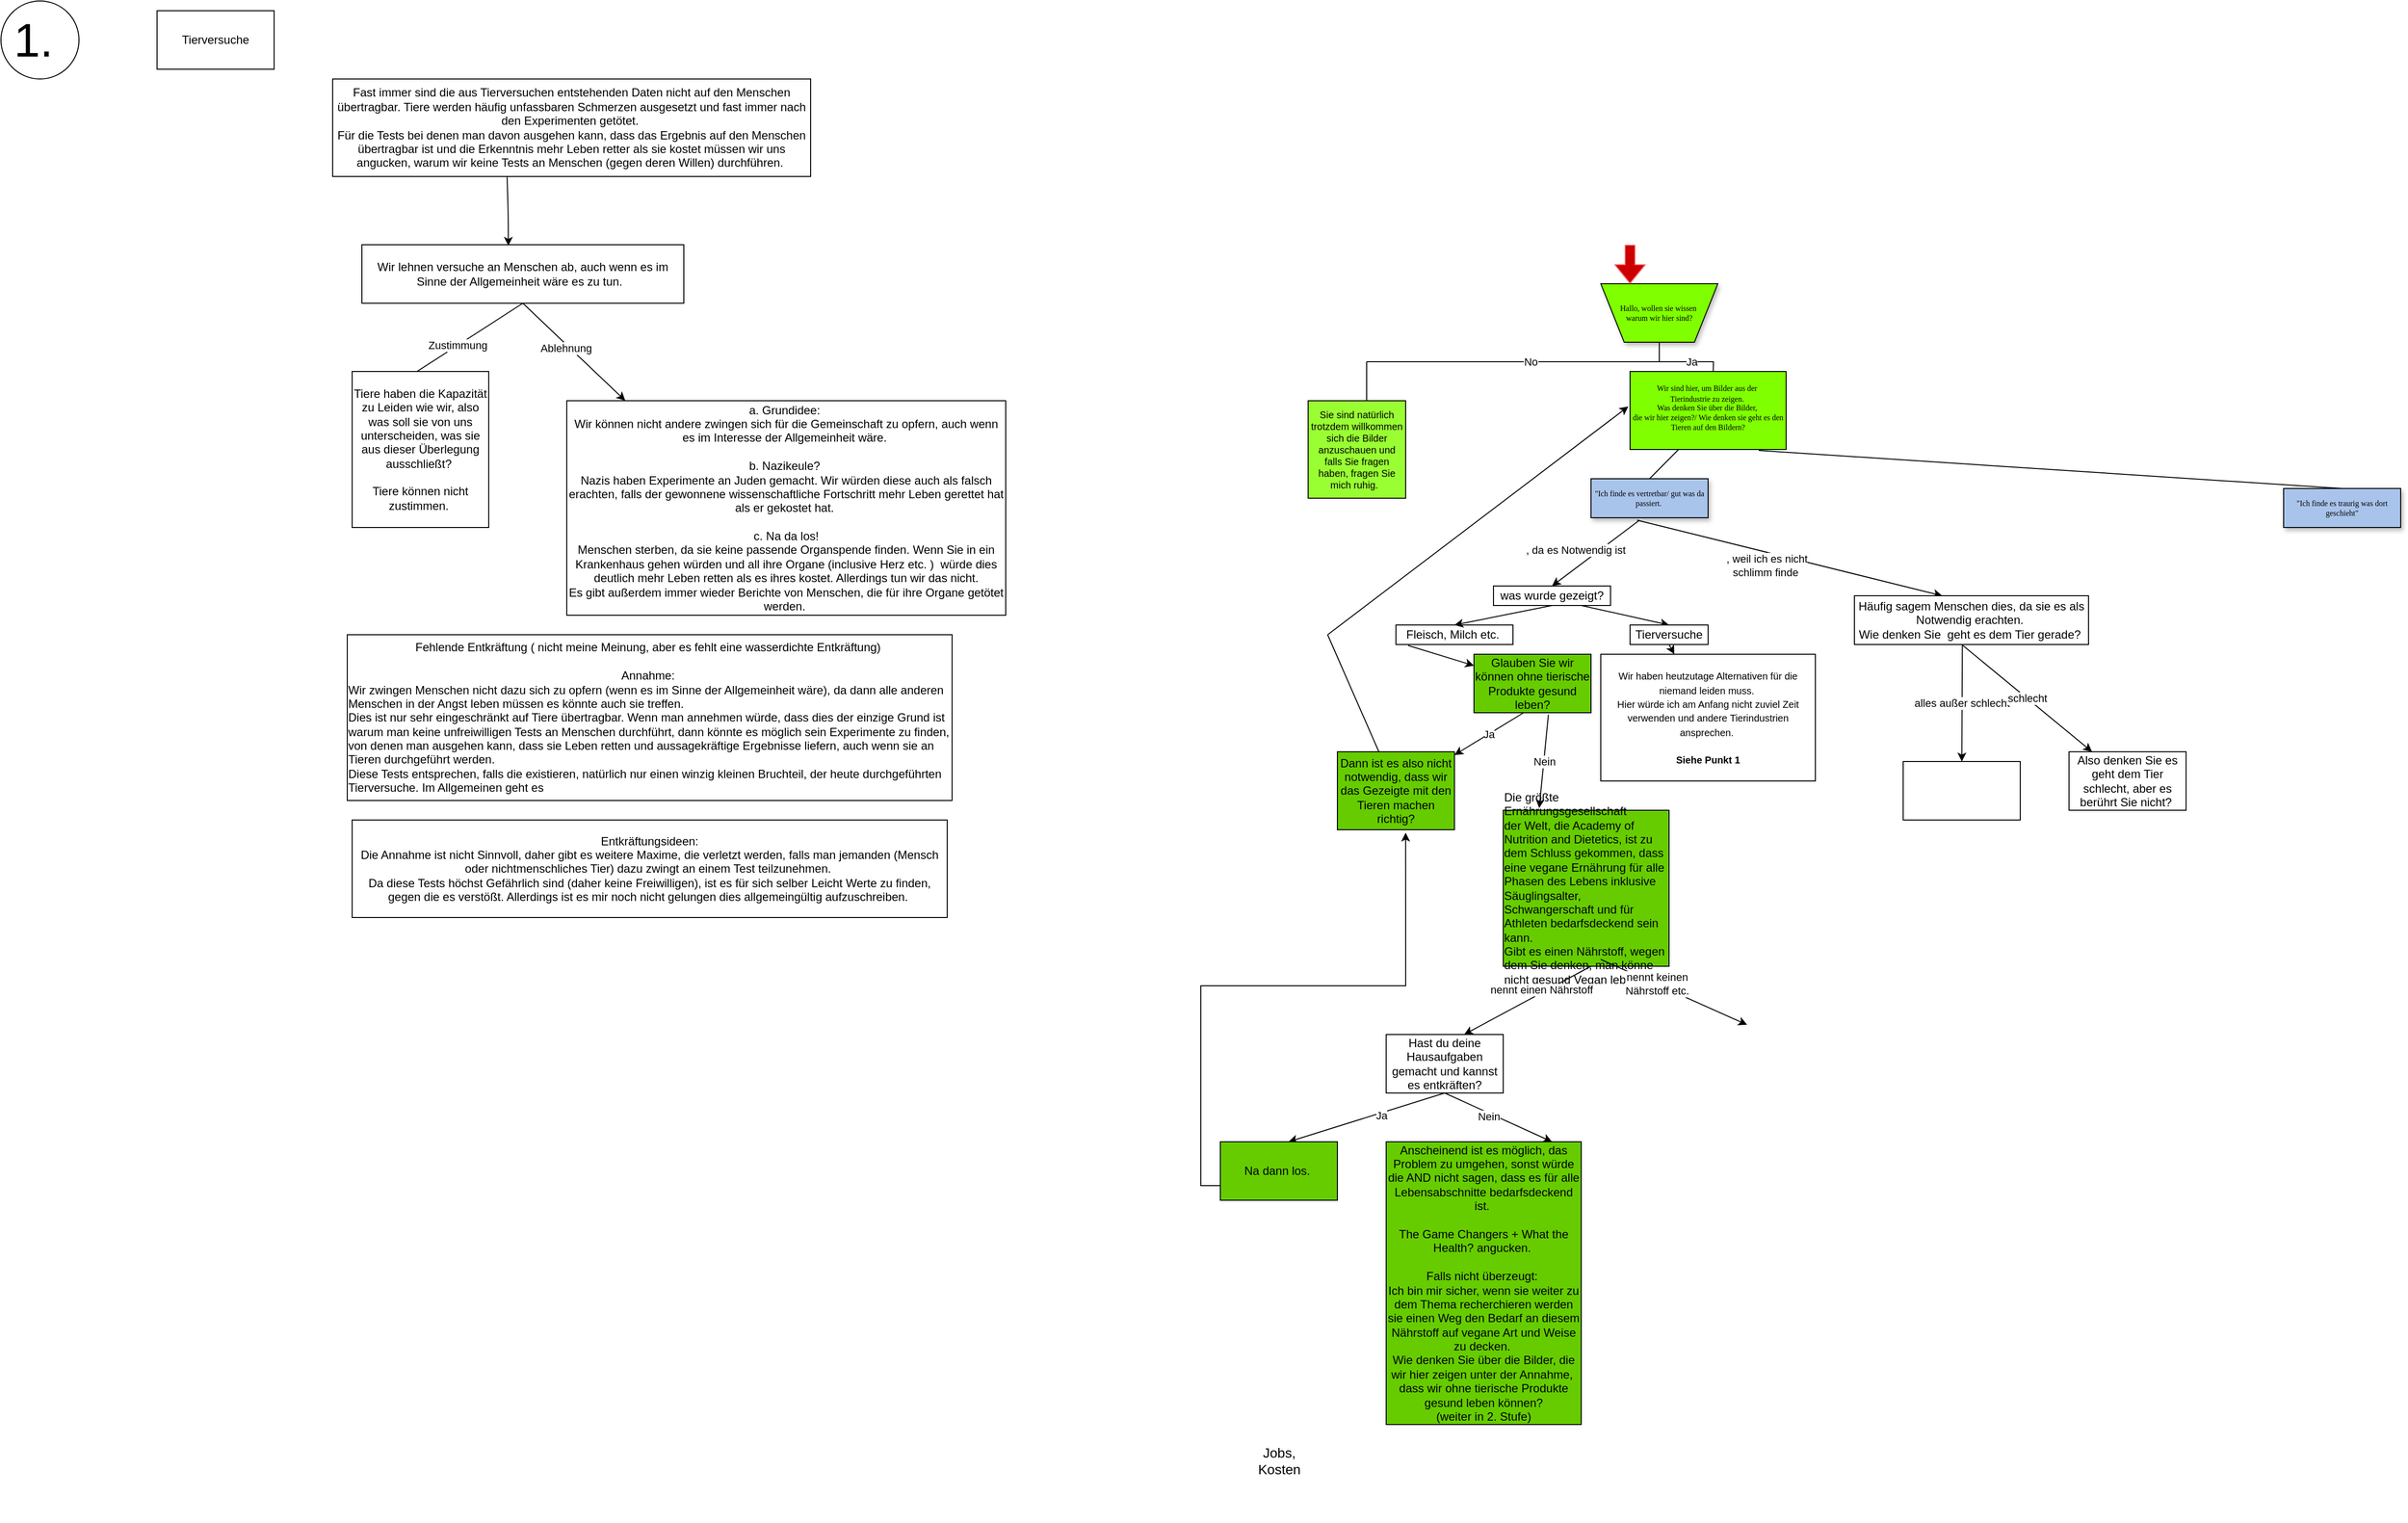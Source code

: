 <mxfile version="13.7.2" type="github">
  <diagram name="Page-1" id="edf60f1a-56cd-e834-aa8a-f176f3a09ee4">
    <mxGraphModel dx="1295" dy="794" grid="1" gridSize="10" guides="1" tooltips="1" connect="1" arrows="1" fold="1" page="1" pageScale="1" pageWidth="5000" pageHeight="5000" background="#ffffff" math="0" shadow="0">
      <root>
        <mxCell id="0" />
        <mxCell id="1" parent="0" />
        <mxCell id="6EovEtZMzCxZlVtwhs3X-1" style="edgeStyle=orthogonalEdgeStyle;rounded=0;html=1;labelBackgroundColor=none;startSize=5;endArrow=classicThin;endFill=1;endSize=5;jettySize=auto;orthogonalLoop=1;strokeWidth=1;fontFamily=Verdana;fontSize=8;fillColor=#FFD966;" parent="1" source="6EovEtZMzCxZlVtwhs3X-2" edge="1">
          <mxGeometry relative="1" as="geometry">
            <mxPoint x="3155" y="2380" as="targetPoint" />
          </mxGeometry>
        </mxCell>
        <mxCell id="6EovEtZMzCxZlVtwhs3X-75" value="Ja&lt;br&gt;" style="edgeLabel;html=1;align=center;verticalAlign=middle;resizable=0;points=[];" parent="6EovEtZMzCxZlVtwhs3X-1" vertex="1" connectable="0">
          <mxGeometry x="0.096" relative="1" as="geometry">
            <mxPoint as="offset" />
          </mxGeometry>
        </mxCell>
        <mxCell id="6EovEtZMzCxZlVtwhs3X-2" value="Hallo, wollen sie wissen&amp;nbsp;&lt;br&gt;warum wir hier sind?" style="shape=trapezoid;whiteSpace=wrap;html=1;rounded=0;shadow=1;labelBackgroundColor=none;strokeWidth=1;fontFamily=Verdana;fontSize=8;align=center;flipV=1;fillColor=#80FF00;" parent="1" vertex="1">
          <mxGeometry x="3040" y="2280" width="120" height="60" as="geometry" />
        </mxCell>
        <mxCell id="6EovEtZMzCxZlVtwhs3X-16" value="&quot;Ich finde es vertretbar/ gut was da passiert.&amp;nbsp;" style="whiteSpace=wrap;html=1;rounded=0;shadow=1;labelBackgroundColor=none;strokeWidth=1;fontFamily=Verdana;fontSize=8;align=center;fillColor=#A9C4EB;" parent="1" vertex="1">
          <mxGeometry x="3030" y="2480" width="120" height="40" as="geometry" />
        </mxCell>
        <mxCell id="6EovEtZMzCxZlVtwhs3X-20" value="&quot;Ich finde es traurig was dort geschieht&quot;" style="whiteSpace=wrap;html=1;rounded=0;shadow=1;labelBackgroundColor=none;strokeWidth=1;fontFamily=Verdana;fontSize=8;align=center;spacing=6;fillColor=#A9C4EB;" parent="1" vertex="1">
          <mxGeometry x="3740" y="2490" width="120" height="40" as="geometry" />
        </mxCell>
        <mxCell id="6EovEtZMzCxZlVtwhs3X-60" value="&lt;div&gt;&lt;span style=&quot;font-family: &amp;#34;verdana&amp;#34; ; font-size: 8px&quot;&gt;Wir sind hier, um Bilder aus der&amp;nbsp;&lt;/span&gt;&lt;/div&gt;&lt;span style=&quot;font-size: 8px ; font-family: &amp;#34;verdana&amp;#34;&quot;&gt;&lt;div&gt;&lt;span&gt;Tierindustrie zu zeigen.&amp;nbsp;&lt;/span&gt;&lt;/div&gt;&lt;/span&gt;&lt;span style=&quot;font-size: 8px ; font-family: &amp;#34;verdana&amp;#34;&quot;&gt;&lt;div&gt;&lt;span&gt;Was denken Sie über die Bilder,&amp;nbsp;&lt;/span&gt;&lt;/div&gt;&lt;/span&gt;&lt;span style=&quot;font-size: 8px ; font-family: &amp;#34;verdana&amp;#34;&quot;&gt;&lt;div&gt;&lt;span&gt;die wir hier zeigen?/ Wie denken sie geht es den Tieren auf den Bildern?&lt;/span&gt;&lt;/div&gt;&lt;div&gt;&lt;br&gt;&lt;/div&gt;&lt;/span&gt;" style="rounded=0;whiteSpace=wrap;html=1;align=center;fillColor=#80FF00;" parent="1" vertex="1">
          <mxGeometry x="3070" y="2370" width="160" height="80" as="geometry" />
        </mxCell>
        <mxCell id="6EovEtZMzCxZlVtwhs3X-61" value="" style="endArrow=none;html=1;" parent="1" edge="1">
          <mxGeometry width="50" height="50" relative="1" as="geometry">
            <mxPoint x="3100" y="2360" as="sourcePoint" />
            <mxPoint x="2920" y="2360" as="targetPoint" />
          </mxGeometry>
        </mxCell>
        <mxCell id="6EovEtZMzCxZlVtwhs3X-67" value="No&lt;br&gt;" style="edgeLabel;html=1;align=center;verticalAlign=middle;resizable=0;points=[];" parent="6EovEtZMzCxZlVtwhs3X-61" vertex="1" connectable="0">
          <mxGeometry x="0.473" relative="1" as="geometry">
            <mxPoint as="offset" />
          </mxGeometry>
        </mxCell>
        <mxCell id="6EovEtZMzCxZlVtwhs3X-68" value="&lt;div style=&quot;font-size: 10px&quot;&gt;&lt;div&gt;&lt;font style=&quot;line-height: 90% ; font-size: 10px&quot;&gt;Sie sind natürlich trotzdem willkommen sich die Bilder anzuschauen und falls Sie fragen haben, fragen Sie mich ruhig.&amp;nbsp;&lt;/font&gt;&lt;font style=&quot;font-size: 10px ; line-height: 90%&quot;&gt;&amp;nbsp;&lt;/font&gt;&lt;/div&gt;&lt;/div&gt;" style="whiteSpace=wrap;html=1;aspect=fixed;align=center;fillColor=#99FF33;" parent="1" vertex="1">
          <mxGeometry x="2740" y="2400" width="100" height="100" as="geometry" />
        </mxCell>
        <mxCell id="6EovEtZMzCxZlVtwhs3X-69" value="" style="endArrow=none;html=1;exitX=0.5;exitY=0;exitDx=0;exitDy=0;entryX=0.313;entryY=0.995;entryDx=0;entryDy=0;entryPerimeter=0;" parent="1" source="6EovEtZMzCxZlVtwhs3X-16" target="6EovEtZMzCxZlVtwhs3X-60" edge="1">
          <mxGeometry width="50" height="50" relative="1" as="geometry">
            <mxPoint x="3100" y="2460" as="sourcePoint" />
            <mxPoint x="3150" y="2410" as="targetPoint" />
          </mxGeometry>
        </mxCell>
        <mxCell id="6EovEtZMzCxZlVtwhs3X-70" value="" style="endArrow=none;html=1;entryX=0.825;entryY=1.013;entryDx=0;entryDy=0;entryPerimeter=0;exitX=0.5;exitY=0;exitDx=0;exitDy=0;" parent="1" source="6EovEtZMzCxZlVtwhs3X-20" target="6EovEtZMzCxZlVtwhs3X-60" edge="1">
          <mxGeometry width="50" height="50" relative="1" as="geometry">
            <mxPoint x="3100" y="2460" as="sourcePoint" />
            <mxPoint x="3150" y="2410" as="targetPoint" />
          </mxGeometry>
        </mxCell>
        <mxCell id="6EovEtZMzCxZlVtwhs3X-73" value="" style="endArrow=classic;html=1;exitX=0.414;exitY=1.062;exitDx=0;exitDy=0;exitPerimeter=0;fillColor=#33FF33;entryX=0.5;entryY=0;entryDx=0;entryDy=0;" parent="1" source="6EovEtZMzCxZlVtwhs3X-16" target="6EovEtZMzCxZlVtwhs3X-80" edge="1">
          <mxGeometry width="50" height="50" relative="1" as="geometry">
            <mxPoint x="3100" y="2570" as="sourcePoint" />
            <mxPoint x="2950" y="2600" as="targetPoint" />
          </mxGeometry>
        </mxCell>
        <mxCell id="6EovEtZMzCxZlVtwhs3X-78" value=", da es Notwendig ist" style="edgeLabel;html=1;align=center;verticalAlign=middle;resizable=0;points=[];" parent="6EovEtZMzCxZlVtwhs3X-73" vertex="1" connectable="0">
          <mxGeometry x="-0.089" y="-1" relative="1" as="geometry">
            <mxPoint x="-24.85" as="offset" />
          </mxGeometry>
        </mxCell>
        <mxCell id="6EovEtZMzCxZlVtwhs3X-77" value="" style="endArrow=classic;html=1;fillColor=#FFD966;exitX=0.394;exitY=1.062;exitDx=0;exitDy=0;exitPerimeter=0;" parent="1" source="6EovEtZMzCxZlVtwhs3X-16" edge="1">
          <mxGeometry width="50" height="50" relative="1" as="geometry">
            <mxPoint x="3100" y="2610" as="sourcePoint" />
            <mxPoint x="3390" y="2600" as="targetPoint" />
          </mxGeometry>
        </mxCell>
        <mxCell id="6EovEtZMzCxZlVtwhs3X-79" value=", weil ich es nicht &lt;br&gt;schlimm finde&amp;nbsp;" style="edgeLabel;html=1;align=center;verticalAlign=middle;resizable=0;points=[];" parent="6EovEtZMzCxZlVtwhs3X-77" vertex="1" connectable="0">
          <mxGeometry x="-0.155" y="1" relative="1" as="geometry">
            <mxPoint y="14.17" as="offset" />
          </mxGeometry>
        </mxCell>
        <mxCell id="6EovEtZMzCxZlVtwhs3X-80" value="was wurde gezeigt?" style="rounded=0;whiteSpace=wrap;html=1;fillColor=#FFFFFF;" parent="1" vertex="1">
          <mxGeometry x="2930" y="2590" width="120" height="20" as="geometry" />
        </mxCell>
        <mxCell id="6EovEtZMzCxZlVtwhs3X-81" value="Fleisch, Milch etc.&amp;nbsp;" style="whiteSpace=wrap;html=1;fillColor=#FFFFFF;" parent="1" vertex="1">
          <mxGeometry x="2830" y="2630" width="120" height="20" as="geometry" />
        </mxCell>
        <mxCell id="6EovEtZMzCxZlVtwhs3X-82" value="" style="endArrow=classic;html=1;fillColor=#FFD966;entryX=0.5;entryY=0;entryDx=0;entryDy=0;exitX=0.5;exitY=1;exitDx=0;exitDy=0;" parent="1" source="6EovEtZMzCxZlVtwhs3X-80" target="6EovEtZMzCxZlVtwhs3X-81" edge="1">
          <mxGeometry width="50" height="50" relative="1" as="geometry">
            <mxPoint x="3100" y="2690" as="sourcePoint" />
            <mxPoint x="3150" y="2640" as="targetPoint" />
          </mxGeometry>
        </mxCell>
        <mxCell id="6EovEtZMzCxZlVtwhs3X-83" value="" style="endArrow=classic;html=1;fillColor=#FFD966;exitX=0.104;exitY=1.052;exitDx=0;exitDy=0;exitPerimeter=0;" parent="1" source="6EovEtZMzCxZlVtwhs3X-81" target="6EovEtZMzCxZlVtwhs3X-84" edge="1">
          <mxGeometry width="50" height="50" relative="1" as="geometry">
            <mxPoint x="3100" y="2690" as="sourcePoint" />
            <mxPoint x="2930" y="2680" as="targetPoint" />
          </mxGeometry>
        </mxCell>
        <mxCell id="6EovEtZMzCxZlVtwhs3X-84" value="Glauben Sie wir können ohne tierische Produkte gesund leben?" style="rounded=0;whiteSpace=wrap;html=1;fillColor=#66CC00;" parent="1" vertex="1">
          <mxGeometry x="2910" y="2660" width="120" height="60" as="geometry" />
        </mxCell>
        <mxCell id="6EovEtZMzCxZlVtwhs3X-85" value="Ja" style="endArrow=classic;html=1;fillColor=#FFD966;exitX=0.422;exitY=1.002;exitDx=0;exitDy=0;exitPerimeter=0;" parent="1" source="6EovEtZMzCxZlVtwhs3X-84" target="6EovEtZMzCxZlVtwhs3X-87" edge="1">
          <mxGeometry width="50" height="50" relative="1" as="geometry">
            <mxPoint x="3100" y="2770" as="sourcePoint" />
            <mxPoint x="2940" y="2760" as="targetPoint" />
          </mxGeometry>
        </mxCell>
        <mxCell id="6EovEtZMzCxZlVtwhs3X-86" value="Nein" style="endArrow=classic;html=1;fillColor=#FFD966;exitX=0.636;exitY=1.033;exitDx=0;exitDy=0;exitPerimeter=0;entryX=0.217;entryY=-0.014;entryDx=0;entryDy=0;entryPerimeter=0;" parent="1" source="6EovEtZMzCxZlVtwhs3X-84" edge="1" target="6EovEtZMzCxZlVtwhs3X-101">
          <mxGeometry width="50" height="50" relative="1" as="geometry">
            <mxPoint x="3100" y="2770" as="sourcePoint" />
            <mxPoint x="3010" y="2760" as="targetPoint" />
          </mxGeometry>
        </mxCell>
        <mxCell id="6EovEtZMzCxZlVtwhs3X-87" value="Dann ist es also nicht notwendig, dass wir das Gezeigte mit den Tieren machen richtig?" style="rounded=0;whiteSpace=wrap;html=1;fillColor=#66CC00;" parent="1" vertex="1">
          <mxGeometry x="2770" y="2760" width="120" height="80" as="geometry" />
        </mxCell>
        <mxCell id="6EovEtZMzCxZlVtwhs3X-91" value="" style="endArrow=none;html=1;fillColor=#FFD966;" parent="1" target="6EovEtZMzCxZlVtwhs3X-87" edge="1">
          <mxGeometry width="50" height="50" relative="1" as="geometry">
            <mxPoint x="2760" y="2640" as="sourcePoint" />
            <mxPoint x="2670" y="2780" as="targetPoint" />
          </mxGeometry>
        </mxCell>
        <mxCell id="6EovEtZMzCxZlVtwhs3X-95" value="" style="endArrow=none;html=1;fillColor=#FFD966;" parent="1" edge="1">
          <mxGeometry width="50" height="50" relative="1" as="geometry">
            <mxPoint x="2800" y="2360" as="sourcePoint" />
            <mxPoint x="2920" y="2360" as="targetPoint" />
          </mxGeometry>
        </mxCell>
        <mxCell id="6EovEtZMzCxZlVtwhs3X-96" value="" style="endArrow=none;html=1;fillColor=#FFD966;" parent="1" edge="1">
          <mxGeometry width="50" height="50" relative="1" as="geometry">
            <mxPoint x="2800" y="2400" as="sourcePoint" />
            <mxPoint x="2800" y="2360" as="targetPoint" />
          </mxGeometry>
        </mxCell>
        <mxCell id="6EovEtZMzCxZlVtwhs3X-100" value="" style="endArrow=classic;html=1;fillColor=#FFD966;entryX=-0.011;entryY=0.448;entryDx=0;entryDy=0;entryPerimeter=0;" parent="1" target="6EovEtZMzCxZlVtwhs3X-60" edge="1">
          <mxGeometry width="50" height="50" relative="1" as="geometry">
            <mxPoint x="2760" y="2640" as="sourcePoint" />
            <mxPoint x="2810" y="2590" as="targetPoint" />
          </mxGeometry>
        </mxCell>
        <mxCell id="6EovEtZMzCxZlVtwhs3X-101" value="&lt;div style=&quot;text-align: left&quot;&gt;&lt;span&gt;Die größte Ernährungsgesellschaft&amp;nbsp;&lt;/span&gt;&lt;/div&gt;&lt;div style=&quot;text-align: left&quot;&gt;&lt;span&gt;der Welt, die Academy of Nutrition and Dietetics, ist zu dem Schluss gekommen, dass eine vegane Ernährung für alle Phasen des Lebens inklusive Säuglingsalter, Schwangerschaft und für Athleten bedarfsdeckend sein kann.&amp;nbsp;&amp;nbsp;&lt;/span&gt;&lt;/div&gt;&lt;div style=&quot;text-align: left&quot;&gt;Gibt es einen Nährstoff, wegen dem Sie denken, man könne nicht gesund Vegan leben?&lt;/div&gt;" style="whiteSpace=wrap;html=1;fillColor=#66CC00;" parent="1" vertex="1">
          <mxGeometry x="2940" y="2820" width="170" height="160" as="geometry" />
        </mxCell>
        <mxCell id="6EovEtZMzCxZlVtwhs3X-102" value="" style="endArrow=classic;html=1;fillColor=#FFD966;" parent="1" edge="1">
          <mxGeometry width="50" height="50" relative="1" as="geometry">
            <mxPoint x="3040" y="2973" as="sourcePoint" />
            <mxPoint x="3190" y="3040" as="targetPoint" />
          </mxGeometry>
        </mxCell>
        <mxCell id="6EovEtZMzCxZlVtwhs3X-104" value="nennt keinen&amp;nbsp;&lt;br&gt;Nährstoff etc.&amp;nbsp;" style="edgeLabel;html=1;align=center;verticalAlign=middle;resizable=0;points=[];" parent="6EovEtZMzCxZlVtwhs3X-102" vertex="1" connectable="0">
          <mxGeometry x="-0.218" y="1" relative="1" as="geometry">
            <mxPoint as="offset" />
          </mxGeometry>
        </mxCell>
        <mxCell id="6EovEtZMzCxZlVtwhs3X-103" value="" style="endArrow=classic;html=1;fillColor=#FFD966;" parent="1" edge="1">
          <mxGeometry width="50" height="50" relative="1" as="geometry">
            <mxPoint x="3030" y="2980" as="sourcePoint" />
            <mxPoint x="2900" y="3050" as="targetPoint" />
          </mxGeometry>
        </mxCell>
        <mxCell id="6EovEtZMzCxZlVtwhs3X-105" value="nennt einen Nährstoff" style="edgeLabel;html=1;align=center;verticalAlign=middle;resizable=0;points=[];" parent="6EovEtZMzCxZlVtwhs3X-103" vertex="1" connectable="0">
          <mxGeometry x="-0.235" y="-3" relative="1" as="geometry">
            <mxPoint as="offset" />
          </mxGeometry>
        </mxCell>
        <mxCell id="6EovEtZMzCxZlVtwhs3X-107" value="Hast du deine Hausaufgaben gemacht und kannst es entkräften?" style="rounded=0;whiteSpace=wrap;html=1;fillColor=#FFFFFF;" parent="1" vertex="1">
          <mxGeometry x="2820" y="3050" width="120" height="60" as="geometry" />
        </mxCell>
        <mxCell id="6EovEtZMzCxZlVtwhs3X-108" value="" style="endArrow=classic;html=1;fillColor=#FFD966;exitX=0.5;exitY=1;exitDx=0;exitDy=0;" parent="1" source="6EovEtZMzCxZlVtwhs3X-107" edge="1">
          <mxGeometry width="50" height="50" relative="1" as="geometry">
            <mxPoint x="3030" y="3180" as="sourcePoint" />
            <mxPoint x="2720" y="3160" as="targetPoint" />
          </mxGeometry>
        </mxCell>
        <mxCell id="6EovEtZMzCxZlVtwhs3X-110" value="Ja&lt;br&gt;" style="edgeLabel;html=1;align=center;verticalAlign=middle;resizable=0;points=[];" parent="6EovEtZMzCxZlVtwhs3X-108" vertex="1" connectable="0">
          <mxGeometry x="-0.181" y="2" relative="1" as="geometry">
            <mxPoint as="offset" />
          </mxGeometry>
        </mxCell>
        <mxCell id="6EovEtZMzCxZlVtwhs3X-109" value="" style="endArrow=classic;html=1;fillColor=#FFD966;" parent="1" edge="1">
          <mxGeometry width="50" height="50" relative="1" as="geometry">
            <mxPoint x="2880" y="3110" as="sourcePoint" />
            <mxPoint x="2990" y="3160" as="targetPoint" />
          </mxGeometry>
        </mxCell>
        <mxCell id="6EovEtZMzCxZlVtwhs3X-111" value="Nein&lt;br&gt;" style="edgeLabel;html=1;align=center;verticalAlign=middle;resizable=0;points=[];" parent="6EovEtZMzCxZlVtwhs3X-109" vertex="1" connectable="0">
          <mxGeometry x="-0.171" y="-3" relative="1" as="geometry">
            <mxPoint as="offset" />
          </mxGeometry>
        </mxCell>
        <mxCell id="6EovEtZMzCxZlVtwhs3X-117" style="edgeStyle=orthogonalEdgeStyle;rounded=0;orthogonalLoop=1;jettySize=auto;html=1;entryX=0.583;entryY=1.038;entryDx=0;entryDy=0;entryPerimeter=0;fillColor=#FFD966;exitX=0;exitY=0.75;exitDx=0;exitDy=0;" parent="1" source="6EovEtZMzCxZlVtwhs3X-112" target="6EovEtZMzCxZlVtwhs3X-87" edge="1">
          <mxGeometry relative="1" as="geometry" />
        </mxCell>
        <mxCell id="6EovEtZMzCxZlVtwhs3X-112" value="Na dann los.&amp;nbsp;" style="rounded=0;whiteSpace=wrap;html=1;fillColor=#66CC00;" parent="1" vertex="1">
          <mxGeometry x="2650" y="3160" width="120" height="60" as="geometry" />
        </mxCell>
        <mxCell id="6EovEtZMzCxZlVtwhs3X-118" value="Anscheinend ist es möglich, das Problem zu umgehen, sonst würde die AND nicht sagen, dass es für alle Lebensabschnitte bedarfsdeckend ist.&amp;nbsp;&lt;br&gt;&lt;br&gt;The Game Changers + What the Health? angucken.&amp;nbsp;&lt;br&gt;&lt;br&gt;Falls nicht überzeugt:&amp;nbsp;&lt;br&gt;Ich bin mir sicher, wenn sie weiter zu dem Thema recherchieren werden sie einen Weg den Bedarf an diesem Nährstoff auf vegane Art und Weise zu decken.&amp;nbsp;&lt;br&gt;Wie denken Sie über die Bilder, die wir hier zeigen unter der Annahme,&amp;nbsp;&lt;br&gt;dass wir ohne tierische Produkte gesund leben können?&lt;br&gt;(weiter in 2. Stufe)" style="rounded=0;whiteSpace=wrap;html=1;fillColor=#66CC00;" parent="1" vertex="1">
          <mxGeometry x="2820" y="3160" width="200" height="290" as="geometry" />
        </mxCell>
        <mxCell id="6EovEtZMzCxZlVtwhs3X-119" value="" style="endArrow=classic;html=1;fillColor=#FFD966;exitX=0.75;exitY=1;exitDx=0;exitDy=0;entryX=0.5;entryY=0;entryDx=0;entryDy=0;" parent="1" source="6EovEtZMzCxZlVtwhs3X-80" target="6EovEtZMzCxZlVtwhs3X-120" edge="1">
          <mxGeometry width="50" height="50" relative="1" as="geometry">
            <mxPoint x="3030" y="2740" as="sourcePoint" />
            <mxPoint x="3120" y="2640" as="targetPoint" />
          </mxGeometry>
        </mxCell>
        <mxCell id="6EovEtZMzCxZlVtwhs3X-120" value="Tierversuche" style="rounded=0;whiteSpace=wrap;html=1;" parent="1" vertex="1">
          <mxGeometry x="3070" y="2630" width="80" height="20" as="geometry" />
        </mxCell>
        <mxCell id="-bmlGtIo6D1VVbsq4e7--6" value="" style="shape=flexArrow;endArrow=classic;html=1;shadow=0;strokeColor=#FF6666;fillColor=#CC0000;entryX=0.25;entryY=0;entryDx=0;entryDy=0;" edge="1" parent="1" target="6EovEtZMzCxZlVtwhs3X-2">
          <mxGeometry width="50" height="50" relative="1" as="geometry">
            <mxPoint x="3070" y="2240" as="sourcePoint" />
            <mxPoint x="3110" y="2550" as="targetPoint" />
          </mxGeometry>
        </mxCell>
        <mxCell id="-bmlGtIo6D1VVbsq4e7--7" value="Häufig sagem Menschen dies, da sie es als Notwendig erachten.&amp;nbsp;&lt;br&gt;Wie denken Sie&amp;nbsp; geht es dem Tier gerade?&amp;nbsp;" style="rounded=0;whiteSpace=wrap;html=1;" vertex="1" parent="1">
          <mxGeometry x="3300" y="2600" width="240" height="50" as="geometry" />
        </mxCell>
        <mxCell id="-bmlGtIo6D1VVbsq4e7--8" value="alles außer schlecht" style="endArrow=classic;html=1;shadow=0;strokeColor=#000000;fillColor=#CC0000;exitX=0.461;exitY=1.014;exitDx=0;exitDy=0;exitPerimeter=0;" edge="1" parent="1" source="-bmlGtIo6D1VVbsq4e7--7" target="-bmlGtIo6D1VVbsq4e7--9">
          <mxGeometry width="50" height="50" relative="1" as="geometry">
            <mxPoint x="3290" y="2600" as="sourcePoint" />
            <mxPoint x="3300" y="2740" as="targetPoint" />
          </mxGeometry>
        </mxCell>
        <mxCell id="-bmlGtIo6D1VVbsq4e7--9" value="" style="rounded=0;whiteSpace=wrap;html=1;" vertex="1" parent="1">
          <mxGeometry x="3350" y="2770" width="120" height="60" as="geometry" />
        </mxCell>
        <mxCell id="-bmlGtIo6D1VVbsq4e7--10" value="schlecht" style="endArrow=classic;html=1;shadow=0;strokeColor=#000000;fillColor=#CC0000;" edge="1" parent="1" target="-bmlGtIo6D1VVbsq4e7--11">
          <mxGeometry width="50" height="50" relative="1" as="geometry">
            <mxPoint x="3410" y="2650" as="sourcePoint" />
            <mxPoint x="3520" y="2720" as="targetPoint" />
          </mxGeometry>
        </mxCell>
        <mxCell id="-bmlGtIo6D1VVbsq4e7--11" value="Also denken Sie es geht dem Tier schlecht, aber es berührt Sie nicht?&amp;nbsp;" style="rounded=0;whiteSpace=wrap;html=1;" vertex="1" parent="1">
          <mxGeometry x="3520" y="2760" width="120" height="60" as="geometry" />
        </mxCell>
        <mxCell id="-bmlGtIo6D1VVbsq4e7--13" value="&lt;font style=&quot;font-size: 14px&quot;&gt;Jobs,&lt;br&gt;Kosten&lt;br&gt;&amp;nbsp;&lt;br&gt;&lt;/font&gt;&lt;br&gt;&lt;br&gt;" style="text;html=1;align=center;verticalAlign=middle;resizable=0;points=[];autosize=1;" vertex="1" parent="1">
          <mxGeometry x="2680" y="3470" width="60" height="80" as="geometry" />
        </mxCell>
        <mxCell id="-bmlGtIo6D1VVbsq4e7--14" value="" style="endArrow=classic;html=1;shadow=0;strokeColor=#000000;fillColor=#CC0000;exitX=0.5;exitY=1;exitDx=0;exitDy=0;" edge="1" parent="1" source="6EovEtZMzCxZlVtwhs3X-120" target="-bmlGtIo6D1VVbsq4e7--15">
          <mxGeometry width="50" height="50" relative="1" as="geometry">
            <mxPoint x="3210" y="2650" as="sourcePoint" />
            <mxPoint x="3110" y="2670" as="targetPoint" />
          </mxGeometry>
        </mxCell>
        <mxCell id="-bmlGtIo6D1VVbsq4e7--15" value="&lt;font style=&quot;font-size: 10px&quot;&gt;Wir haben heutzutage Alternativen für die niemand leiden muss.&amp;nbsp;&lt;br&gt;Hier würde ich am Anfang nicht zuviel Zeit verwenden und andere Tierindustrien ansprechen.&amp;nbsp;&lt;br&gt;&lt;br&gt;&lt;b&gt;Siehe Punkt 1&lt;/b&gt;&lt;br&gt;&lt;/font&gt;" style="rounded=0;whiteSpace=wrap;html=1;" vertex="1" parent="1">
          <mxGeometry x="3040" y="2660" width="220" height="130" as="geometry" />
        </mxCell>
        <mxCell id="-bmlGtIo6D1VVbsq4e7--16" value="Tierversuche" style="rounded=0;whiteSpace=wrap;html=1;" vertex="1" parent="1">
          <mxGeometry x="1560" y="2000" width="120" height="60" as="geometry" />
        </mxCell>
        <mxCell id="-bmlGtIo6D1VVbsq4e7--17" value="Wir lehnen versuche an Menschen ab, auch wenn es im Sinne der Allgemeinheit wäre es zu tun.&amp;nbsp;&amp;nbsp;" style="rounded=0;whiteSpace=wrap;html=1;" vertex="1" parent="1">
          <mxGeometry x="1770" y="2240" width="330" height="60" as="geometry" />
        </mxCell>
        <mxCell id="-bmlGtIo6D1VVbsq4e7--18" value="&lt;font style=&quot;font-size: 48px&quot;&gt;1.&amp;nbsp;&lt;/font&gt;" style="ellipse;whiteSpace=wrap;html=1;aspect=fixed;" vertex="1" parent="1">
          <mxGeometry x="1400" y="1990" width="80" height="80" as="geometry" />
        </mxCell>
        <mxCell id="-bmlGtIo6D1VVbsq4e7--19" value="" style="endArrow=classic;html=1;shadow=0;strokeColor=#000000;fillColor=#CC0000;exitX=0.5;exitY=1;exitDx=0;exitDy=0;" edge="1" parent="1" source="-bmlGtIo6D1VVbsq4e7--17">
          <mxGeometry width="50" height="50" relative="1" as="geometry">
            <mxPoint x="1820" y="2260" as="sourcePoint" />
            <mxPoint x="1780" y="2400" as="targetPoint" />
          </mxGeometry>
        </mxCell>
        <mxCell id="-bmlGtIo6D1VVbsq4e7--20" value="Zustimmung" style="edgeLabel;html=1;align=center;verticalAlign=middle;resizable=0;points=[];" vertex="1" connectable="0" parent="-bmlGtIo6D1VVbsq4e7--19">
          <mxGeometry x="-0.139" y="-1" relative="1" as="geometry">
            <mxPoint as="offset" />
          </mxGeometry>
        </mxCell>
        <mxCell id="-bmlGtIo6D1VVbsq4e7--21" value="" style="endArrow=classic;html=1;shadow=0;strokeColor=#000000;fillColor=#CC0000;exitX=0.5;exitY=1;exitDx=0;exitDy=0;" edge="1" parent="1" source="-bmlGtIo6D1VVbsq4e7--17">
          <mxGeometry width="50" height="50" relative="1" as="geometry">
            <mxPoint x="1820" y="2260" as="sourcePoint" />
            <mxPoint x="2040" y="2400" as="targetPoint" />
          </mxGeometry>
        </mxCell>
        <mxCell id="-bmlGtIo6D1VVbsq4e7--22" value="Ablehnung" style="edgeLabel;html=1;align=center;verticalAlign=middle;resizable=0;points=[];" vertex="1" connectable="0" parent="-bmlGtIo6D1VVbsq4e7--21">
          <mxGeometry x="-0.133" y="-3" relative="1" as="geometry">
            <mxPoint as="offset" />
          </mxGeometry>
        </mxCell>
        <mxCell id="-bmlGtIo6D1VVbsq4e7--24" value="a. Grundidee:&amp;nbsp;&lt;br&gt;Wir können nicht andere zwingen sich für die Gemeinschaft zu opfern, auch wenn es im Interesse der Allgemeinheit wäre.&amp;nbsp;&lt;br&gt;&lt;br&gt;b. Nazikeule?&amp;nbsp;&lt;br&gt;Nazis haben Experimente an Juden gemacht. Wir würden diese auch als falsch erachten, falls der gewonnene wissenschaftliche Fortschritt mehr Leben gerettet hat als er gekostet hat.&amp;nbsp;&lt;br&gt;&lt;br&gt;c. Na da los!&lt;br&gt;Menschen sterben, da sie keine passende Organspende finden. Wenn Sie in ein Krankenhaus gehen würden und all ihre Organe (inclusive Herz etc. )&amp;nbsp; würde dies deutlich mehr Leben retten als es ihres kostet. Allerdings tun wir das nicht.&lt;br&gt;Es gibt außerdem immer wieder Berichte von Menschen, die für ihre Organe getötet werden.&amp;nbsp;" style="rounded=0;whiteSpace=wrap;html=1;" vertex="1" parent="1">
          <mxGeometry x="1980" y="2400" width="450" height="220" as="geometry" />
        </mxCell>
        <mxCell id="-bmlGtIo6D1VVbsq4e7--25" value="Tiere haben die Kapazität zu Leiden wie wir, also was soll sie von uns unterscheiden, was sie aus dieser Überlegung ausschließt?&amp;nbsp;&lt;br&gt;&lt;br&gt;Tiere können nicht zustimmen.&amp;nbsp;" style="rounded=0;whiteSpace=wrap;html=1;" vertex="1" parent="1">
          <mxGeometry x="1760" y="2370" width="140" height="160" as="geometry" />
        </mxCell>
        <mxCell id="-bmlGtIo6D1VVbsq4e7--27" value="Fehlende Entkräftung ( nicht meine Meinung, aber es fehlt eine wasserdichte Entkräftung)&amp;nbsp;&lt;br&gt;&lt;br&gt;Annahme:&amp;nbsp;&lt;br&gt;&lt;div style=&quot;text-align: left&quot;&gt;&lt;span&gt;Wir zwingen Menschen nicht dazu sich zu opfern (wenn es im Sinne der Allgemeinheit wäre), da dann alle anderen Menschen in der Angst leben müssen es könnte auch sie treffen.&amp;nbsp;&lt;/span&gt;&lt;/div&gt;&lt;div style=&quot;text-align: left&quot;&gt;&lt;span&gt;Dies ist nur sehr eingeschränkt auf Tiere übertragbar. Wenn man annehmen würde, dass dies der einzige Grund ist warum man keine unfreiwilligen Tests an Menschen durchführt, dann könnte es möglich sein Experimente zu finden, von denen man ausgehen kann, dass sie Leben retten und aussagekräftige Ergebnisse liefern, auch wenn sie an Tieren durchgeführt werden.&amp;nbsp;&amp;nbsp;&lt;/span&gt;&lt;/div&gt;&lt;div style=&quot;text-align: left&quot;&gt;&lt;span&gt;Diese Tests entsprechen, falls die existieren, natürlich nur einen winzig kleinen Bruchteil, der heute durchgeführten Tierversuche. Im Allgemeinen geht es&amp;nbsp;&lt;/span&gt;&lt;/div&gt;" style="rounded=0;whiteSpace=wrap;html=1;" vertex="1" parent="1">
          <mxGeometry x="1755" y="2640" width="620" height="170" as="geometry" />
        </mxCell>
        <mxCell id="-bmlGtIo6D1VVbsq4e7--28" value="Entkräftungsideen:&lt;br&gt;Die Annahme ist nicht Sinnvoll, daher gibt es weitere Maxime, die verletzt werden, falls man jemanden (Mensch oder nichtmenschliches Tier) dazu zwingt an einem Test teilzunehmen.&amp;nbsp;&lt;br&gt;Da diese Tests höchst Gefährlich sind (daher keine Freiwilligen), ist es für sich selber Leicht Werte zu finden, gegen die es verstößt. Allerdings ist es mir noch nicht gelungen dies allgemeingültig aufzuschreiben.&amp;nbsp;" style="rounded=0;whiteSpace=wrap;html=1;" vertex="1" parent="1">
          <mxGeometry x="1760" y="2830" width="610" height="100" as="geometry" />
        </mxCell>
        <mxCell id="-bmlGtIo6D1VVbsq4e7--29" value="Fast immer sind die aus Tierversuchen entstehenden Daten nicht auf den Menschen übertragbar. Tiere werden häufig unfassbaren Schmerzen ausgesetzt und fast immer nach den Experimenten getötet.&amp;nbsp;&lt;br&gt;Für die Tests bei denen man davon ausgehen kann, dass das Ergebnis auf den Menschen übertragbar ist und die Erkenntnis mehr Leben retter als sie kostet müssen wir uns angucken, warum wir keine Tests an Menschen (gegen deren Willen) durchführen.&amp;nbsp;" style="rounded=0;whiteSpace=wrap;html=1;" vertex="1" parent="1">
          <mxGeometry x="1740" y="2070" width="490" height="100" as="geometry" />
        </mxCell>
        <mxCell id="-bmlGtIo6D1VVbsq4e7--30" value="" style="endArrow=classic;html=1;shadow=0;strokeColor=#000000;fillColor=#CC0000;entryX=0.455;entryY=0.017;entryDx=0;entryDy=0;entryPerimeter=0;exitX=0.365;exitY=1;exitDx=0;exitDy=0;exitPerimeter=0;" edge="1" parent="1" source="-bmlGtIo6D1VVbsq4e7--29" target="-bmlGtIo6D1VVbsq4e7--17">
          <mxGeometry width="50" height="50" relative="1" as="geometry">
            <mxPoint x="1650" y="2190" as="sourcePoint" />
            <mxPoint x="1700" y="2140" as="targetPoint" />
            <Array as="points">
              <mxPoint x="1920" y="2210" />
            </Array>
          </mxGeometry>
        </mxCell>
      </root>
    </mxGraphModel>
  </diagram>
</mxfile>

